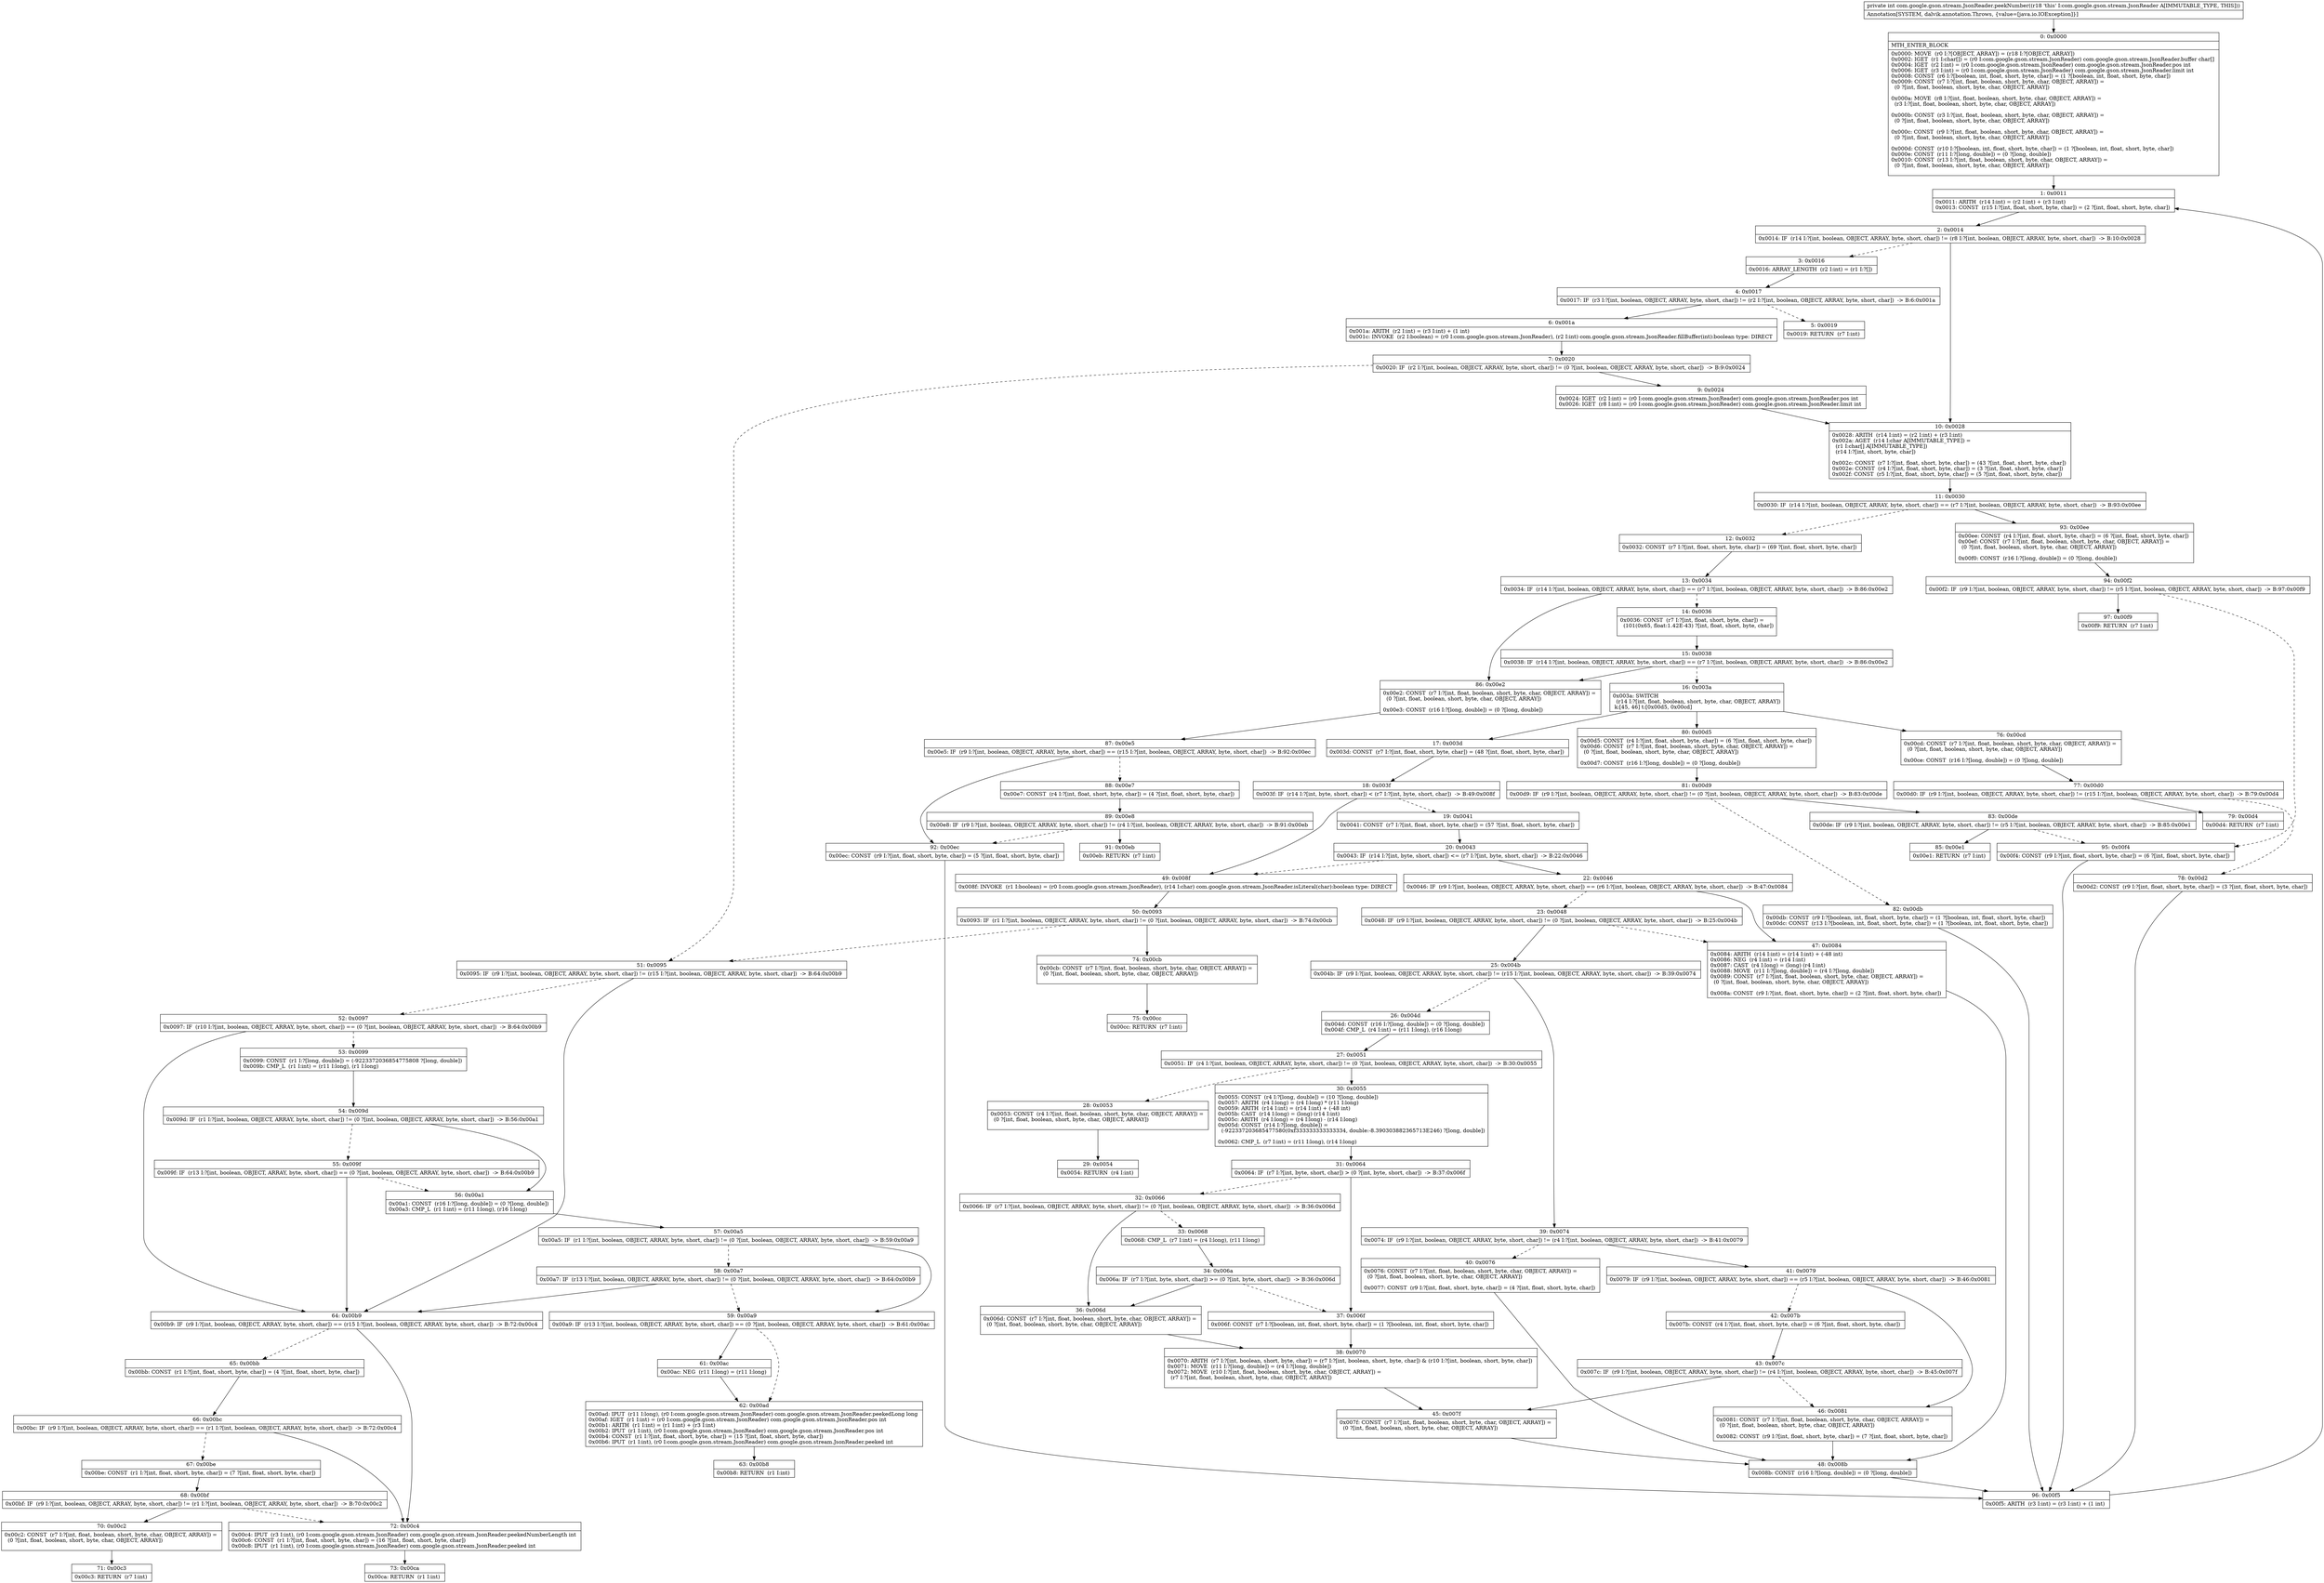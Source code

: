 digraph "CFG forcom.google.gson.stream.JsonReader.peekNumber()I" {
Node_0 [shape=record,label="{0\:\ 0x0000|MTH_ENTER_BLOCK\l|0x0000: MOVE  (r0 I:?[OBJECT, ARRAY]) = (r18 I:?[OBJECT, ARRAY]) \l0x0002: IGET  (r1 I:char[]) = (r0 I:com.google.gson.stream.JsonReader) com.google.gson.stream.JsonReader.buffer char[] \l0x0004: IGET  (r2 I:int) = (r0 I:com.google.gson.stream.JsonReader) com.google.gson.stream.JsonReader.pos int \l0x0006: IGET  (r3 I:int) = (r0 I:com.google.gson.stream.JsonReader) com.google.gson.stream.JsonReader.limit int \l0x0008: CONST  (r6 I:?[boolean, int, float, short, byte, char]) = (1 ?[boolean, int, float, short, byte, char]) \l0x0009: CONST  (r7 I:?[int, float, boolean, short, byte, char, OBJECT, ARRAY]) = \l  (0 ?[int, float, boolean, short, byte, char, OBJECT, ARRAY])\l \l0x000a: MOVE  (r8 I:?[int, float, boolean, short, byte, char, OBJECT, ARRAY]) = \l  (r3 I:?[int, float, boolean, short, byte, char, OBJECT, ARRAY])\l \l0x000b: CONST  (r3 I:?[int, float, boolean, short, byte, char, OBJECT, ARRAY]) = \l  (0 ?[int, float, boolean, short, byte, char, OBJECT, ARRAY])\l \l0x000c: CONST  (r9 I:?[int, float, boolean, short, byte, char, OBJECT, ARRAY]) = \l  (0 ?[int, float, boolean, short, byte, char, OBJECT, ARRAY])\l \l0x000d: CONST  (r10 I:?[boolean, int, float, short, byte, char]) = (1 ?[boolean, int, float, short, byte, char]) \l0x000e: CONST  (r11 I:?[long, double]) = (0 ?[long, double]) \l0x0010: CONST  (r13 I:?[int, float, boolean, short, byte, char, OBJECT, ARRAY]) = \l  (0 ?[int, float, boolean, short, byte, char, OBJECT, ARRAY])\l \l}"];
Node_1 [shape=record,label="{1\:\ 0x0011|0x0011: ARITH  (r14 I:int) = (r2 I:int) + (r3 I:int) \l0x0013: CONST  (r15 I:?[int, float, short, byte, char]) = (2 ?[int, float, short, byte, char]) \l}"];
Node_2 [shape=record,label="{2\:\ 0x0014|0x0014: IF  (r14 I:?[int, boolean, OBJECT, ARRAY, byte, short, char]) != (r8 I:?[int, boolean, OBJECT, ARRAY, byte, short, char])  \-\> B:10:0x0028 \l}"];
Node_3 [shape=record,label="{3\:\ 0x0016|0x0016: ARRAY_LENGTH  (r2 I:int) = (r1 I:?[]) \l}"];
Node_4 [shape=record,label="{4\:\ 0x0017|0x0017: IF  (r3 I:?[int, boolean, OBJECT, ARRAY, byte, short, char]) != (r2 I:?[int, boolean, OBJECT, ARRAY, byte, short, char])  \-\> B:6:0x001a \l}"];
Node_5 [shape=record,label="{5\:\ 0x0019|0x0019: RETURN  (r7 I:int) \l}"];
Node_6 [shape=record,label="{6\:\ 0x001a|0x001a: ARITH  (r2 I:int) = (r3 I:int) + (1 int) \l0x001c: INVOKE  (r2 I:boolean) = (r0 I:com.google.gson.stream.JsonReader), (r2 I:int) com.google.gson.stream.JsonReader.fillBuffer(int):boolean type: DIRECT \l}"];
Node_7 [shape=record,label="{7\:\ 0x0020|0x0020: IF  (r2 I:?[int, boolean, OBJECT, ARRAY, byte, short, char]) != (0 ?[int, boolean, OBJECT, ARRAY, byte, short, char])  \-\> B:9:0x0024 \l}"];
Node_9 [shape=record,label="{9\:\ 0x0024|0x0024: IGET  (r2 I:int) = (r0 I:com.google.gson.stream.JsonReader) com.google.gson.stream.JsonReader.pos int \l0x0026: IGET  (r8 I:int) = (r0 I:com.google.gson.stream.JsonReader) com.google.gson.stream.JsonReader.limit int \l}"];
Node_10 [shape=record,label="{10\:\ 0x0028|0x0028: ARITH  (r14 I:int) = (r2 I:int) + (r3 I:int) \l0x002a: AGET  (r14 I:char A[IMMUTABLE_TYPE]) = \l  (r1 I:char[] A[IMMUTABLE_TYPE])\l  (r14 I:?[int, short, byte, char])\l \l0x002c: CONST  (r7 I:?[int, float, short, byte, char]) = (43 ?[int, float, short, byte, char]) \l0x002e: CONST  (r4 I:?[int, float, short, byte, char]) = (3 ?[int, float, short, byte, char]) \l0x002f: CONST  (r5 I:?[int, float, short, byte, char]) = (5 ?[int, float, short, byte, char]) \l}"];
Node_11 [shape=record,label="{11\:\ 0x0030|0x0030: IF  (r14 I:?[int, boolean, OBJECT, ARRAY, byte, short, char]) == (r7 I:?[int, boolean, OBJECT, ARRAY, byte, short, char])  \-\> B:93:0x00ee \l}"];
Node_12 [shape=record,label="{12\:\ 0x0032|0x0032: CONST  (r7 I:?[int, float, short, byte, char]) = (69 ?[int, float, short, byte, char]) \l}"];
Node_13 [shape=record,label="{13\:\ 0x0034|0x0034: IF  (r14 I:?[int, boolean, OBJECT, ARRAY, byte, short, char]) == (r7 I:?[int, boolean, OBJECT, ARRAY, byte, short, char])  \-\> B:86:0x00e2 \l}"];
Node_14 [shape=record,label="{14\:\ 0x0036|0x0036: CONST  (r7 I:?[int, float, short, byte, char]) = \l  (101(0x65, float:1.42E\-43) ?[int, float, short, byte, char])\l \l}"];
Node_15 [shape=record,label="{15\:\ 0x0038|0x0038: IF  (r14 I:?[int, boolean, OBJECT, ARRAY, byte, short, char]) == (r7 I:?[int, boolean, OBJECT, ARRAY, byte, short, char])  \-\> B:86:0x00e2 \l}"];
Node_16 [shape=record,label="{16\:\ 0x003a|0x003a: SWITCH  \l  (r14 I:?[int, float, boolean, short, byte, char, OBJECT, ARRAY])\l k:[45, 46] t:[0x00d5, 0x00cd] \l}"];
Node_17 [shape=record,label="{17\:\ 0x003d|0x003d: CONST  (r7 I:?[int, float, short, byte, char]) = (48 ?[int, float, short, byte, char]) \l}"];
Node_18 [shape=record,label="{18\:\ 0x003f|0x003f: IF  (r14 I:?[int, byte, short, char]) \< (r7 I:?[int, byte, short, char])  \-\> B:49:0x008f \l}"];
Node_19 [shape=record,label="{19\:\ 0x0041|0x0041: CONST  (r7 I:?[int, float, short, byte, char]) = (57 ?[int, float, short, byte, char]) \l}"];
Node_20 [shape=record,label="{20\:\ 0x0043|0x0043: IF  (r14 I:?[int, byte, short, char]) \<= (r7 I:?[int, byte, short, char])  \-\> B:22:0x0046 \l}"];
Node_22 [shape=record,label="{22\:\ 0x0046|0x0046: IF  (r9 I:?[int, boolean, OBJECT, ARRAY, byte, short, char]) == (r6 I:?[int, boolean, OBJECT, ARRAY, byte, short, char])  \-\> B:47:0x0084 \l}"];
Node_23 [shape=record,label="{23\:\ 0x0048|0x0048: IF  (r9 I:?[int, boolean, OBJECT, ARRAY, byte, short, char]) != (0 ?[int, boolean, OBJECT, ARRAY, byte, short, char])  \-\> B:25:0x004b \l}"];
Node_25 [shape=record,label="{25\:\ 0x004b|0x004b: IF  (r9 I:?[int, boolean, OBJECT, ARRAY, byte, short, char]) != (r15 I:?[int, boolean, OBJECT, ARRAY, byte, short, char])  \-\> B:39:0x0074 \l}"];
Node_26 [shape=record,label="{26\:\ 0x004d|0x004d: CONST  (r16 I:?[long, double]) = (0 ?[long, double]) \l0x004f: CMP_L  (r4 I:int) = (r11 I:long), (r16 I:long) \l}"];
Node_27 [shape=record,label="{27\:\ 0x0051|0x0051: IF  (r4 I:?[int, boolean, OBJECT, ARRAY, byte, short, char]) != (0 ?[int, boolean, OBJECT, ARRAY, byte, short, char])  \-\> B:30:0x0055 \l}"];
Node_28 [shape=record,label="{28\:\ 0x0053|0x0053: CONST  (r4 I:?[int, float, boolean, short, byte, char, OBJECT, ARRAY]) = \l  (0 ?[int, float, boolean, short, byte, char, OBJECT, ARRAY])\l \l}"];
Node_29 [shape=record,label="{29\:\ 0x0054|0x0054: RETURN  (r4 I:int) \l}"];
Node_30 [shape=record,label="{30\:\ 0x0055|0x0055: CONST  (r4 I:?[long, double]) = (10 ?[long, double]) \l0x0057: ARITH  (r4 I:long) = (r4 I:long) * (r11 I:long) \l0x0059: ARITH  (r14 I:int) = (r14 I:int) + (\-48 int) \l0x005b: CAST  (r14 I:long) = (long) (r14 I:int) \l0x005c: ARITH  (r4 I:long) = (r4 I:long) \- (r14 I:long) \l0x005d: CONST  (r14 I:?[long, double]) = \l  (\-922337203685477580(0xf333333333333334, double:\-8.390303882365713E246) ?[long, double])\l \l0x0062: CMP_L  (r7 I:int) = (r11 I:long), (r14 I:long) \l}"];
Node_31 [shape=record,label="{31\:\ 0x0064|0x0064: IF  (r7 I:?[int, byte, short, char]) \> (0 ?[int, byte, short, char])  \-\> B:37:0x006f \l}"];
Node_32 [shape=record,label="{32\:\ 0x0066|0x0066: IF  (r7 I:?[int, boolean, OBJECT, ARRAY, byte, short, char]) != (0 ?[int, boolean, OBJECT, ARRAY, byte, short, char])  \-\> B:36:0x006d \l}"];
Node_33 [shape=record,label="{33\:\ 0x0068|0x0068: CMP_L  (r7 I:int) = (r4 I:long), (r11 I:long) \l}"];
Node_34 [shape=record,label="{34\:\ 0x006a|0x006a: IF  (r7 I:?[int, byte, short, char]) \>= (0 ?[int, byte, short, char])  \-\> B:36:0x006d \l}"];
Node_36 [shape=record,label="{36\:\ 0x006d|0x006d: CONST  (r7 I:?[int, float, boolean, short, byte, char, OBJECT, ARRAY]) = \l  (0 ?[int, float, boolean, short, byte, char, OBJECT, ARRAY])\l \l}"];
Node_37 [shape=record,label="{37\:\ 0x006f|0x006f: CONST  (r7 I:?[boolean, int, float, short, byte, char]) = (1 ?[boolean, int, float, short, byte, char]) \l}"];
Node_38 [shape=record,label="{38\:\ 0x0070|0x0070: ARITH  (r7 I:?[int, boolean, short, byte, char]) = (r7 I:?[int, boolean, short, byte, char]) & (r10 I:?[int, boolean, short, byte, char]) \l0x0071: MOVE  (r11 I:?[long, double]) = (r4 I:?[long, double]) \l0x0072: MOVE  (r10 I:?[int, float, boolean, short, byte, char, OBJECT, ARRAY]) = \l  (r7 I:?[int, float, boolean, short, byte, char, OBJECT, ARRAY])\l \l}"];
Node_39 [shape=record,label="{39\:\ 0x0074|0x0074: IF  (r9 I:?[int, boolean, OBJECT, ARRAY, byte, short, char]) != (r4 I:?[int, boolean, OBJECT, ARRAY, byte, short, char])  \-\> B:41:0x0079 \l}"];
Node_40 [shape=record,label="{40\:\ 0x0076|0x0076: CONST  (r7 I:?[int, float, boolean, short, byte, char, OBJECT, ARRAY]) = \l  (0 ?[int, float, boolean, short, byte, char, OBJECT, ARRAY])\l \l0x0077: CONST  (r9 I:?[int, float, short, byte, char]) = (4 ?[int, float, short, byte, char]) \l}"];
Node_41 [shape=record,label="{41\:\ 0x0079|0x0079: IF  (r9 I:?[int, boolean, OBJECT, ARRAY, byte, short, char]) == (r5 I:?[int, boolean, OBJECT, ARRAY, byte, short, char])  \-\> B:46:0x0081 \l}"];
Node_42 [shape=record,label="{42\:\ 0x007b|0x007b: CONST  (r4 I:?[int, float, short, byte, char]) = (6 ?[int, float, short, byte, char]) \l}"];
Node_43 [shape=record,label="{43\:\ 0x007c|0x007c: IF  (r9 I:?[int, boolean, OBJECT, ARRAY, byte, short, char]) != (r4 I:?[int, boolean, OBJECT, ARRAY, byte, short, char])  \-\> B:45:0x007f \l}"];
Node_45 [shape=record,label="{45\:\ 0x007f|0x007f: CONST  (r7 I:?[int, float, boolean, short, byte, char, OBJECT, ARRAY]) = \l  (0 ?[int, float, boolean, short, byte, char, OBJECT, ARRAY])\l \l}"];
Node_46 [shape=record,label="{46\:\ 0x0081|0x0081: CONST  (r7 I:?[int, float, boolean, short, byte, char, OBJECT, ARRAY]) = \l  (0 ?[int, float, boolean, short, byte, char, OBJECT, ARRAY])\l \l0x0082: CONST  (r9 I:?[int, float, short, byte, char]) = (7 ?[int, float, short, byte, char]) \l}"];
Node_47 [shape=record,label="{47\:\ 0x0084|0x0084: ARITH  (r14 I:int) = (r14 I:int) + (\-48 int) \l0x0086: NEG  (r4 I:int) = (r14 I:int) \l0x0087: CAST  (r4 I:long) = (long) (r4 I:int) \l0x0088: MOVE  (r11 I:?[long, double]) = (r4 I:?[long, double]) \l0x0089: CONST  (r7 I:?[int, float, boolean, short, byte, char, OBJECT, ARRAY]) = \l  (0 ?[int, float, boolean, short, byte, char, OBJECT, ARRAY])\l \l0x008a: CONST  (r9 I:?[int, float, short, byte, char]) = (2 ?[int, float, short, byte, char]) \l}"];
Node_48 [shape=record,label="{48\:\ 0x008b|0x008b: CONST  (r16 I:?[long, double]) = (0 ?[long, double]) \l}"];
Node_49 [shape=record,label="{49\:\ 0x008f|0x008f: INVOKE  (r1 I:boolean) = (r0 I:com.google.gson.stream.JsonReader), (r14 I:char) com.google.gson.stream.JsonReader.isLiteral(char):boolean type: DIRECT \l}"];
Node_50 [shape=record,label="{50\:\ 0x0093|0x0093: IF  (r1 I:?[int, boolean, OBJECT, ARRAY, byte, short, char]) != (0 ?[int, boolean, OBJECT, ARRAY, byte, short, char])  \-\> B:74:0x00cb \l}"];
Node_51 [shape=record,label="{51\:\ 0x0095|0x0095: IF  (r9 I:?[int, boolean, OBJECT, ARRAY, byte, short, char]) != (r15 I:?[int, boolean, OBJECT, ARRAY, byte, short, char])  \-\> B:64:0x00b9 \l}"];
Node_52 [shape=record,label="{52\:\ 0x0097|0x0097: IF  (r10 I:?[int, boolean, OBJECT, ARRAY, byte, short, char]) == (0 ?[int, boolean, OBJECT, ARRAY, byte, short, char])  \-\> B:64:0x00b9 \l}"];
Node_53 [shape=record,label="{53\:\ 0x0099|0x0099: CONST  (r1 I:?[long, double]) = (\-9223372036854775808 ?[long, double]) \l0x009b: CMP_L  (r1 I:int) = (r11 I:long), (r1 I:long) \l}"];
Node_54 [shape=record,label="{54\:\ 0x009d|0x009d: IF  (r1 I:?[int, boolean, OBJECT, ARRAY, byte, short, char]) != (0 ?[int, boolean, OBJECT, ARRAY, byte, short, char])  \-\> B:56:0x00a1 \l}"];
Node_55 [shape=record,label="{55\:\ 0x009f|0x009f: IF  (r13 I:?[int, boolean, OBJECT, ARRAY, byte, short, char]) == (0 ?[int, boolean, OBJECT, ARRAY, byte, short, char])  \-\> B:64:0x00b9 \l}"];
Node_56 [shape=record,label="{56\:\ 0x00a1|0x00a1: CONST  (r16 I:?[long, double]) = (0 ?[long, double]) \l0x00a3: CMP_L  (r1 I:int) = (r11 I:long), (r16 I:long) \l}"];
Node_57 [shape=record,label="{57\:\ 0x00a5|0x00a5: IF  (r1 I:?[int, boolean, OBJECT, ARRAY, byte, short, char]) != (0 ?[int, boolean, OBJECT, ARRAY, byte, short, char])  \-\> B:59:0x00a9 \l}"];
Node_58 [shape=record,label="{58\:\ 0x00a7|0x00a7: IF  (r13 I:?[int, boolean, OBJECT, ARRAY, byte, short, char]) != (0 ?[int, boolean, OBJECT, ARRAY, byte, short, char])  \-\> B:64:0x00b9 \l}"];
Node_59 [shape=record,label="{59\:\ 0x00a9|0x00a9: IF  (r13 I:?[int, boolean, OBJECT, ARRAY, byte, short, char]) == (0 ?[int, boolean, OBJECT, ARRAY, byte, short, char])  \-\> B:61:0x00ac \l}"];
Node_61 [shape=record,label="{61\:\ 0x00ac|0x00ac: NEG  (r11 I:long) = (r11 I:long) \l}"];
Node_62 [shape=record,label="{62\:\ 0x00ad|0x00ad: IPUT  (r11 I:long), (r0 I:com.google.gson.stream.JsonReader) com.google.gson.stream.JsonReader.peekedLong long \l0x00af: IGET  (r1 I:int) = (r0 I:com.google.gson.stream.JsonReader) com.google.gson.stream.JsonReader.pos int \l0x00b1: ARITH  (r1 I:int) = (r1 I:int) + (r3 I:int) \l0x00b2: IPUT  (r1 I:int), (r0 I:com.google.gson.stream.JsonReader) com.google.gson.stream.JsonReader.pos int \l0x00b4: CONST  (r1 I:?[int, float, short, byte, char]) = (15 ?[int, float, short, byte, char]) \l0x00b6: IPUT  (r1 I:int), (r0 I:com.google.gson.stream.JsonReader) com.google.gson.stream.JsonReader.peeked int \l}"];
Node_63 [shape=record,label="{63\:\ 0x00b8|0x00b8: RETURN  (r1 I:int) \l}"];
Node_64 [shape=record,label="{64\:\ 0x00b9|0x00b9: IF  (r9 I:?[int, boolean, OBJECT, ARRAY, byte, short, char]) == (r15 I:?[int, boolean, OBJECT, ARRAY, byte, short, char])  \-\> B:72:0x00c4 \l}"];
Node_65 [shape=record,label="{65\:\ 0x00bb|0x00bb: CONST  (r1 I:?[int, float, short, byte, char]) = (4 ?[int, float, short, byte, char]) \l}"];
Node_66 [shape=record,label="{66\:\ 0x00bc|0x00bc: IF  (r9 I:?[int, boolean, OBJECT, ARRAY, byte, short, char]) == (r1 I:?[int, boolean, OBJECT, ARRAY, byte, short, char])  \-\> B:72:0x00c4 \l}"];
Node_67 [shape=record,label="{67\:\ 0x00be|0x00be: CONST  (r1 I:?[int, float, short, byte, char]) = (7 ?[int, float, short, byte, char]) \l}"];
Node_68 [shape=record,label="{68\:\ 0x00bf|0x00bf: IF  (r9 I:?[int, boolean, OBJECT, ARRAY, byte, short, char]) != (r1 I:?[int, boolean, OBJECT, ARRAY, byte, short, char])  \-\> B:70:0x00c2 \l}"];
Node_70 [shape=record,label="{70\:\ 0x00c2|0x00c2: CONST  (r7 I:?[int, float, boolean, short, byte, char, OBJECT, ARRAY]) = \l  (0 ?[int, float, boolean, short, byte, char, OBJECT, ARRAY])\l \l}"];
Node_71 [shape=record,label="{71\:\ 0x00c3|0x00c3: RETURN  (r7 I:int) \l}"];
Node_72 [shape=record,label="{72\:\ 0x00c4|0x00c4: IPUT  (r3 I:int), (r0 I:com.google.gson.stream.JsonReader) com.google.gson.stream.JsonReader.peekedNumberLength int \l0x00c6: CONST  (r1 I:?[int, float, short, byte, char]) = (16 ?[int, float, short, byte, char]) \l0x00c8: IPUT  (r1 I:int), (r0 I:com.google.gson.stream.JsonReader) com.google.gson.stream.JsonReader.peeked int \l}"];
Node_73 [shape=record,label="{73\:\ 0x00ca|0x00ca: RETURN  (r1 I:int) \l}"];
Node_74 [shape=record,label="{74\:\ 0x00cb|0x00cb: CONST  (r7 I:?[int, float, boolean, short, byte, char, OBJECT, ARRAY]) = \l  (0 ?[int, float, boolean, short, byte, char, OBJECT, ARRAY])\l \l}"];
Node_75 [shape=record,label="{75\:\ 0x00cc|0x00cc: RETURN  (r7 I:int) \l}"];
Node_76 [shape=record,label="{76\:\ 0x00cd|0x00cd: CONST  (r7 I:?[int, float, boolean, short, byte, char, OBJECT, ARRAY]) = \l  (0 ?[int, float, boolean, short, byte, char, OBJECT, ARRAY])\l \l0x00ce: CONST  (r16 I:?[long, double]) = (0 ?[long, double]) \l}"];
Node_77 [shape=record,label="{77\:\ 0x00d0|0x00d0: IF  (r9 I:?[int, boolean, OBJECT, ARRAY, byte, short, char]) != (r15 I:?[int, boolean, OBJECT, ARRAY, byte, short, char])  \-\> B:79:0x00d4 \l}"];
Node_78 [shape=record,label="{78\:\ 0x00d2|0x00d2: CONST  (r9 I:?[int, float, short, byte, char]) = (3 ?[int, float, short, byte, char]) \l}"];
Node_79 [shape=record,label="{79\:\ 0x00d4|0x00d4: RETURN  (r7 I:int) \l}"];
Node_80 [shape=record,label="{80\:\ 0x00d5|0x00d5: CONST  (r4 I:?[int, float, short, byte, char]) = (6 ?[int, float, short, byte, char]) \l0x00d6: CONST  (r7 I:?[int, float, boolean, short, byte, char, OBJECT, ARRAY]) = \l  (0 ?[int, float, boolean, short, byte, char, OBJECT, ARRAY])\l \l0x00d7: CONST  (r16 I:?[long, double]) = (0 ?[long, double]) \l}"];
Node_81 [shape=record,label="{81\:\ 0x00d9|0x00d9: IF  (r9 I:?[int, boolean, OBJECT, ARRAY, byte, short, char]) != (0 ?[int, boolean, OBJECT, ARRAY, byte, short, char])  \-\> B:83:0x00de \l}"];
Node_82 [shape=record,label="{82\:\ 0x00db|0x00db: CONST  (r9 I:?[boolean, int, float, short, byte, char]) = (1 ?[boolean, int, float, short, byte, char]) \l0x00dc: CONST  (r13 I:?[boolean, int, float, short, byte, char]) = (1 ?[boolean, int, float, short, byte, char]) \l}"];
Node_83 [shape=record,label="{83\:\ 0x00de|0x00de: IF  (r9 I:?[int, boolean, OBJECT, ARRAY, byte, short, char]) != (r5 I:?[int, boolean, OBJECT, ARRAY, byte, short, char])  \-\> B:85:0x00e1 \l}"];
Node_85 [shape=record,label="{85\:\ 0x00e1|0x00e1: RETURN  (r7 I:int) \l}"];
Node_86 [shape=record,label="{86\:\ 0x00e2|0x00e2: CONST  (r7 I:?[int, float, boolean, short, byte, char, OBJECT, ARRAY]) = \l  (0 ?[int, float, boolean, short, byte, char, OBJECT, ARRAY])\l \l0x00e3: CONST  (r16 I:?[long, double]) = (0 ?[long, double]) \l}"];
Node_87 [shape=record,label="{87\:\ 0x00e5|0x00e5: IF  (r9 I:?[int, boolean, OBJECT, ARRAY, byte, short, char]) == (r15 I:?[int, boolean, OBJECT, ARRAY, byte, short, char])  \-\> B:92:0x00ec \l}"];
Node_88 [shape=record,label="{88\:\ 0x00e7|0x00e7: CONST  (r4 I:?[int, float, short, byte, char]) = (4 ?[int, float, short, byte, char]) \l}"];
Node_89 [shape=record,label="{89\:\ 0x00e8|0x00e8: IF  (r9 I:?[int, boolean, OBJECT, ARRAY, byte, short, char]) != (r4 I:?[int, boolean, OBJECT, ARRAY, byte, short, char])  \-\> B:91:0x00eb \l}"];
Node_91 [shape=record,label="{91\:\ 0x00eb|0x00eb: RETURN  (r7 I:int) \l}"];
Node_92 [shape=record,label="{92\:\ 0x00ec|0x00ec: CONST  (r9 I:?[int, float, short, byte, char]) = (5 ?[int, float, short, byte, char]) \l}"];
Node_93 [shape=record,label="{93\:\ 0x00ee|0x00ee: CONST  (r4 I:?[int, float, short, byte, char]) = (6 ?[int, float, short, byte, char]) \l0x00ef: CONST  (r7 I:?[int, float, boolean, short, byte, char, OBJECT, ARRAY]) = \l  (0 ?[int, float, boolean, short, byte, char, OBJECT, ARRAY])\l \l0x00f0: CONST  (r16 I:?[long, double]) = (0 ?[long, double]) \l}"];
Node_94 [shape=record,label="{94\:\ 0x00f2|0x00f2: IF  (r9 I:?[int, boolean, OBJECT, ARRAY, byte, short, char]) != (r5 I:?[int, boolean, OBJECT, ARRAY, byte, short, char])  \-\> B:97:0x00f9 \l}"];
Node_95 [shape=record,label="{95\:\ 0x00f4|0x00f4: CONST  (r9 I:?[int, float, short, byte, char]) = (6 ?[int, float, short, byte, char]) \l}"];
Node_96 [shape=record,label="{96\:\ 0x00f5|0x00f5: ARITH  (r3 I:int) = (r3 I:int) + (1 int) \l}"];
Node_97 [shape=record,label="{97\:\ 0x00f9|0x00f9: RETURN  (r7 I:int) \l}"];
MethodNode[shape=record,label="{private int com.google.gson.stream.JsonReader.peekNumber((r18 'this' I:com.google.gson.stream.JsonReader A[IMMUTABLE_TYPE, THIS]))  | Annotation[SYSTEM, dalvik.annotation.Throws, \{value=[java.io.IOException]\}]\l}"];
MethodNode -> Node_0;
Node_0 -> Node_1;
Node_1 -> Node_2;
Node_2 -> Node_3[style=dashed];
Node_2 -> Node_10;
Node_3 -> Node_4;
Node_4 -> Node_5[style=dashed];
Node_4 -> Node_6;
Node_6 -> Node_7;
Node_7 -> Node_9;
Node_7 -> Node_51[style=dashed];
Node_9 -> Node_10;
Node_10 -> Node_11;
Node_11 -> Node_12[style=dashed];
Node_11 -> Node_93;
Node_12 -> Node_13;
Node_13 -> Node_14[style=dashed];
Node_13 -> Node_86;
Node_14 -> Node_15;
Node_15 -> Node_16[style=dashed];
Node_15 -> Node_86;
Node_16 -> Node_17;
Node_16 -> Node_76;
Node_16 -> Node_80;
Node_17 -> Node_18;
Node_18 -> Node_19[style=dashed];
Node_18 -> Node_49;
Node_19 -> Node_20;
Node_20 -> Node_22;
Node_20 -> Node_49[style=dashed];
Node_22 -> Node_23[style=dashed];
Node_22 -> Node_47;
Node_23 -> Node_25;
Node_23 -> Node_47[style=dashed];
Node_25 -> Node_26[style=dashed];
Node_25 -> Node_39;
Node_26 -> Node_27;
Node_27 -> Node_28[style=dashed];
Node_27 -> Node_30;
Node_28 -> Node_29;
Node_30 -> Node_31;
Node_31 -> Node_32[style=dashed];
Node_31 -> Node_37;
Node_32 -> Node_33[style=dashed];
Node_32 -> Node_36;
Node_33 -> Node_34;
Node_34 -> Node_36;
Node_34 -> Node_37[style=dashed];
Node_36 -> Node_38;
Node_37 -> Node_38;
Node_38 -> Node_45;
Node_39 -> Node_40[style=dashed];
Node_39 -> Node_41;
Node_40 -> Node_48;
Node_41 -> Node_42[style=dashed];
Node_41 -> Node_46;
Node_42 -> Node_43;
Node_43 -> Node_45;
Node_43 -> Node_46[style=dashed];
Node_45 -> Node_48;
Node_46 -> Node_48;
Node_47 -> Node_48;
Node_48 -> Node_96;
Node_49 -> Node_50;
Node_50 -> Node_51[style=dashed];
Node_50 -> Node_74;
Node_51 -> Node_52[style=dashed];
Node_51 -> Node_64;
Node_52 -> Node_53[style=dashed];
Node_52 -> Node_64;
Node_53 -> Node_54;
Node_54 -> Node_55[style=dashed];
Node_54 -> Node_56;
Node_55 -> Node_56[style=dashed];
Node_55 -> Node_64;
Node_56 -> Node_57;
Node_57 -> Node_58[style=dashed];
Node_57 -> Node_59;
Node_58 -> Node_59[style=dashed];
Node_58 -> Node_64;
Node_59 -> Node_61;
Node_59 -> Node_62[style=dashed];
Node_61 -> Node_62;
Node_62 -> Node_63;
Node_64 -> Node_65[style=dashed];
Node_64 -> Node_72;
Node_65 -> Node_66;
Node_66 -> Node_67[style=dashed];
Node_66 -> Node_72;
Node_67 -> Node_68;
Node_68 -> Node_70;
Node_68 -> Node_72[style=dashed];
Node_70 -> Node_71;
Node_72 -> Node_73;
Node_74 -> Node_75;
Node_76 -> Node_77;
Node_77 -> Node_78[style=dashed];
Node_77 -> Node_79;
Node_78 -> Node_96;
Node_80 -> Node_81;
Node_81 -> Node_82[style=dashed];
Node_81 -> Node_83;
Node_82 -> Node_96;
Node_83 -> Node_85;
Node_83 -> Node_95[style=dashed];
Node_86 -> Node_87;
Node_87 -> Node_88[style=dashed];
Node_87 -> Node_92;
Node_88 -> Node_89;
Node_89 -> Node_91;
Node_89 -> Node_92[style=dashed];
Node_92 -> Node_96;
Node_93 -> Node_94;
Node_94 -> Node_95[style=dashed];
Node_94 -> Node_97;
Node_95 -> Node_96;
Node_96 -> Node_1;
}


